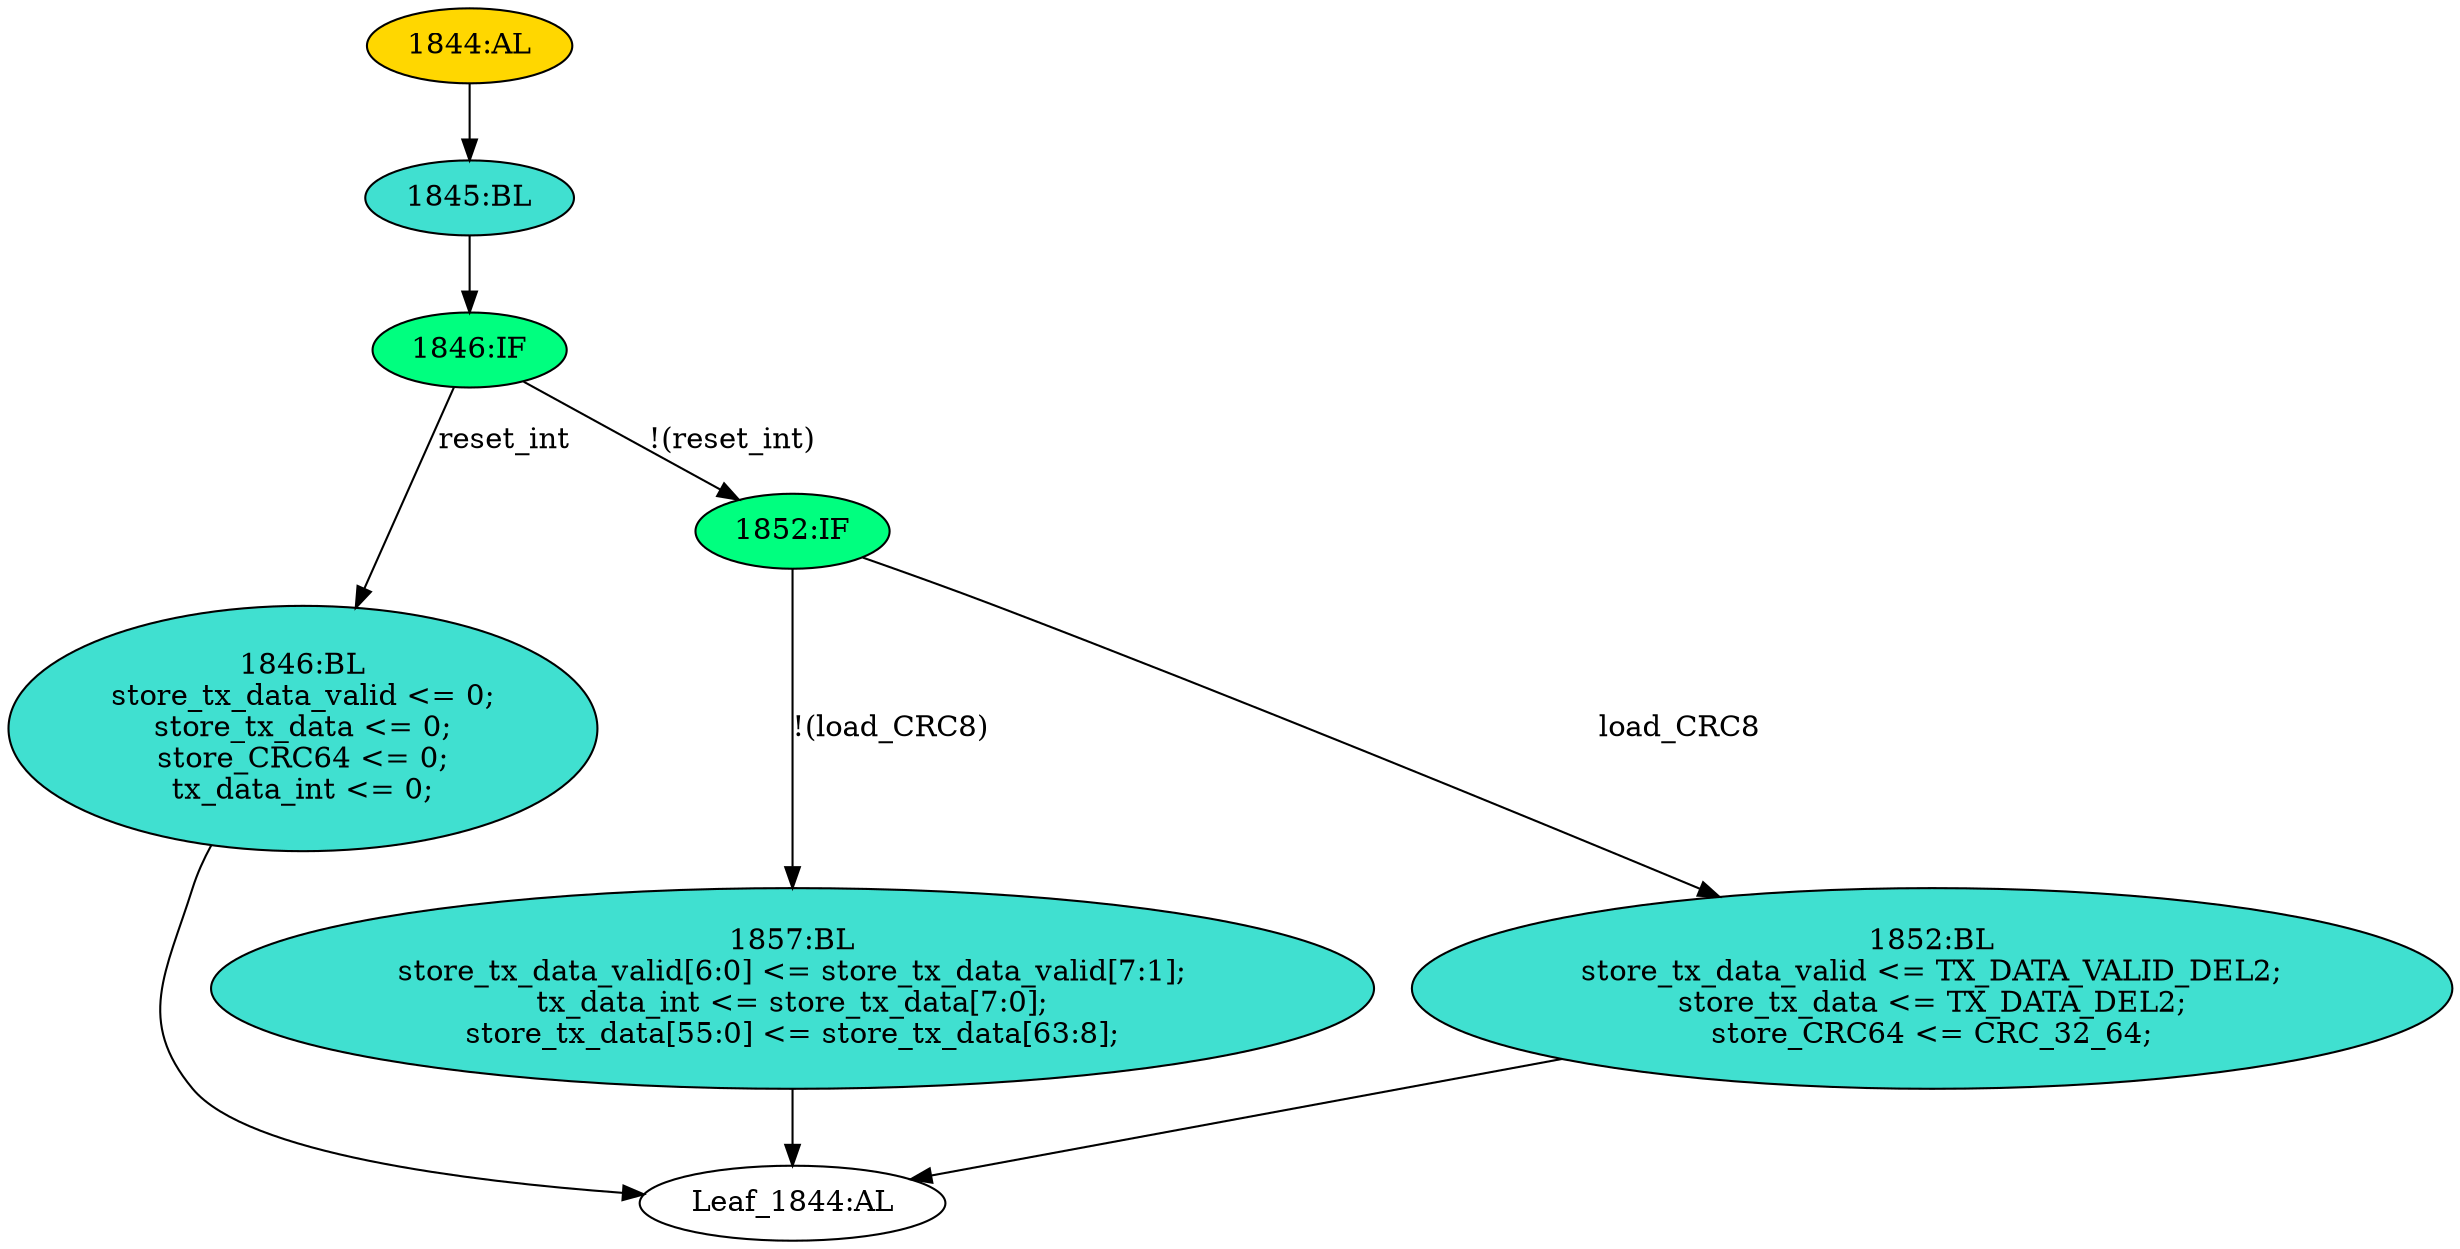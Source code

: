strict digraph "" {
	node [label="\N"];
	"1845:BL"	 [ast="<pyverilog.vparser.ast.Block object at 0x7f2e12fb0c50>",
		fillcolor=turquoise,
		label="1845:BL",
		statements="[]",
		style=filled,
		typ=Block];
	"1846:IF"	 [ast="<pyverilog.vparser.ast.IfStatement object at 0x7f2e12fb0c90>",
		fillcolor=springgreen,
		label="1846:IF",
		statements="[]",
		style=filled,
		typ=IfStatement];
	"1845:BL" -> "1846:IF"	 [cond="[]",
		lineno=None];
	"1846:BL"	 [ast="<pyverilog.vparser.ast.Block object at 0x7f2e1311bb90>",
		fillcolor=turquoise,
		label="1846:BL
store_tx_data_valid <= 0;
store_tx_data <= 0;
store_CRC64 <= 0;
tx_data_int <= 0;",
		statements="[<pyverilog.vparser.ast.NonblockingSubstitution object at 0x7f2e1311bbd0>, <pyverilog.vparser.ast.NonblockingSubstitution object \
at 0x7f2e1311bd50>, <pyverilog.vparser.ast.NonblockingSubstitution object at 0x7f2e1311bed0>, <pyverilog.vparser.ast.NonblockingSubstitution \
object at 0x7f2e12fb1050>]",
		style=filled,
		typ=Block];
	"Leaf_1844:AL"	 [def_var="['store_tx_data_valid', 'tx_data_int', 'store_tx_data', 'store_CRC64']",
		label="Leaf_1844:AL"];
	"1846:BL" -> "Leaf_1844:AL"	 [cond="[]",
		lineno=None];
	"1852:IF"	 [ast="<pyverilog.vparser.ast.IfStatement object at 0x7f2e12fb0cd0>",
		fillcolor=springgreen,
		label="1852:IF",
		statements="[]",
		style=filled,
		typ=IfStatement];
	"1857:BL"	 [ast="<pyverilog.vparser.ast.Block object at 0x7f2e12fb0d10>",
		fillcolor=turquoise,
		label="1857:BL
store_tx_data_valid[6:0] <= store_tx_data_valid[7:1];
tx_data_int <= store_tx_data[7:0];
store_tx_data[55:0] <= store_tx_\
data[63:8];",
		statements="[<pyverilog.vparser.ast.NonblockingSubstitution object at 0x7f2e12fb0d50>, <pyverilog.vparser.ast.NonblockingSubstitution object \
at 0x7f2e1311b0d0>, <pyverilog.vparser.ast.NonblockingSubstitution object at 0x7f2e1311b310>]",
		style=filled,
		typ=Block];
	"1852:IF" -> "1857:BL"	 [cond="['load_CRC8']",
		label="!(load_CRC8)",
		lineno=1852];
	"1852:BL"	 [ast="<pyverilog.vparser.ast.Block object at 0x7f2e1311b650>",
		fillcolor=turquoise,
		label="1852:BL
store_tx_data_valid <= TX_DATA_VALID_DEL2;
store_tx_data <= TX_DATA_DEL2;
store_CRC64 <= CRC_32_64;",
		statements="[<pyverilog.vparser.ast.NonblockingSubstitution object at 0x7f2e1311b690>, <pyverilog.vparser.ast.NonblockingSubstitution object \
at 0x7f2e1311b850>, <pyverilog.vparser.ast.NonblockingSubstitution object at 0x7f2e1311ba10>]",
		style=filled,
		typ=Block];
	"1852:IF" -> "1852:BL"	 [cond="['load_CRC8']",
		label=load_CRC8,
		lineno=1852];
	"1857:BL" -> "Leaf_1844:AL"	 [cond="[]",
		lineno=None];
	"1844:AL"	 [ast="<pyverilog.vparser.ast.Always object at 0x7f2e12fb1250>",
		clk_sens=True,
		fillcolor=gold,
		label="1844:AL",
		sens="['TX_CLK', 'reset_int']",
		statements="[]",
		style=filled,
		typ=Always,
		use_var="['store_tx_data_valid', 'CRC_32_64', 'TX_DATA_DEL2', 'TX_DATA_VALID_DEL2', 'reset_int', 'load_CRC8', 'store_tx_data']"];
	"1844:AL" -> "1845:BL"	 [cond="[]",
		lineno=None];
	"1852:BL" -> "Leaf_1844:AL"	 [cond="[]",
		lineno=None];
	"1846:IF" -> "1846:BL"	 [cond="['reset_int']",
		label=reset_int,
		lineno=1846];
	"1846:IF" -> "1852:IF"	 [cond="['reset_int']",
		label="!(reset_int)",
		lineno=1846];
}
